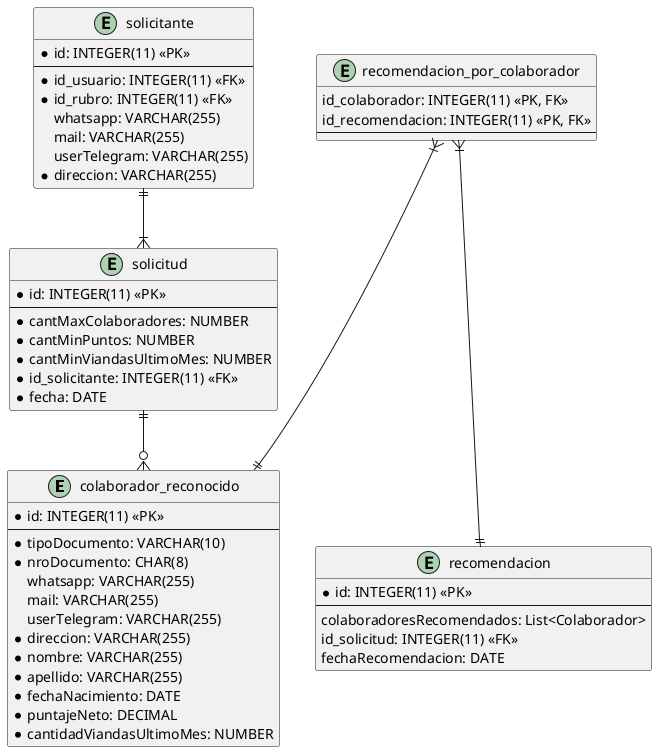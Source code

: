 @startuml diagramaEntidadRelacion

entity colaborador_reconocido {
 * id: INTEGER(11) <<PK>>
 --
 * tipoDocumento: VARCHAR(10)
 * nroDocumento: CHAR(8)
 whatsapp: VARCHAR(255)
 mail: VARCHAR(255)
 userTelegram: VARCHAR(255)
 * direccion: VARCHAR(255)
 * nombre: VARCHAR(255)
 * apellido: VARCHAR(255)
 * fechaNacimiento: DATE
 * puntajeNeto: DECIMAL
 * cantidadViandasUltimoMes: NUMBER
}

entity solicitud {
 * id: INTEGER(11) <<PK>>
 --
 * cantMaxColaboradores: NUMBER
 * cantMinPuntos: NUMBER
 * cantMinViandasUltimoMes: NUMBER
 * id_solicitante: INTEGER(11) <<FK>>
 * fecha: DATE
}

entity solicitante {
 * id: INTEGER(11) <<PK>>
 --
 * id_usuario: INTEGER(11) <<FK>>
 * id_rubro: INTEGER(11) <<FK>>
 whatsapp: VARCHAR(255)
 mail: VARCHAR(255)
 userTelegram: VARCHAR(255)
 * direccion: VARCHAR(255)
}

entity recomendacion {
 * id: INTEGER(11) <<PK>>
 --
 colaboradoresRecomendados: List<Colaborador>
 id_solicitud: INTEGER(11) <<FK>>
 fechaRecomendacion: DATE
}

entity recomendacion_por_colaborador {
    id_colaborador: INTEGER(11) <<PK, FK>> 
    id_recomendacion: INTEGER(11) <<PK, FK>> 
    --
}

recomendacion_por_colaborador }|---|| colaborador_reconocido
recomendacion_por_colaborador }|---|| recomendacion

solicitud   ||--o{ colaborador_reconocido
solicitante ||--|{ solicitud

@enduml